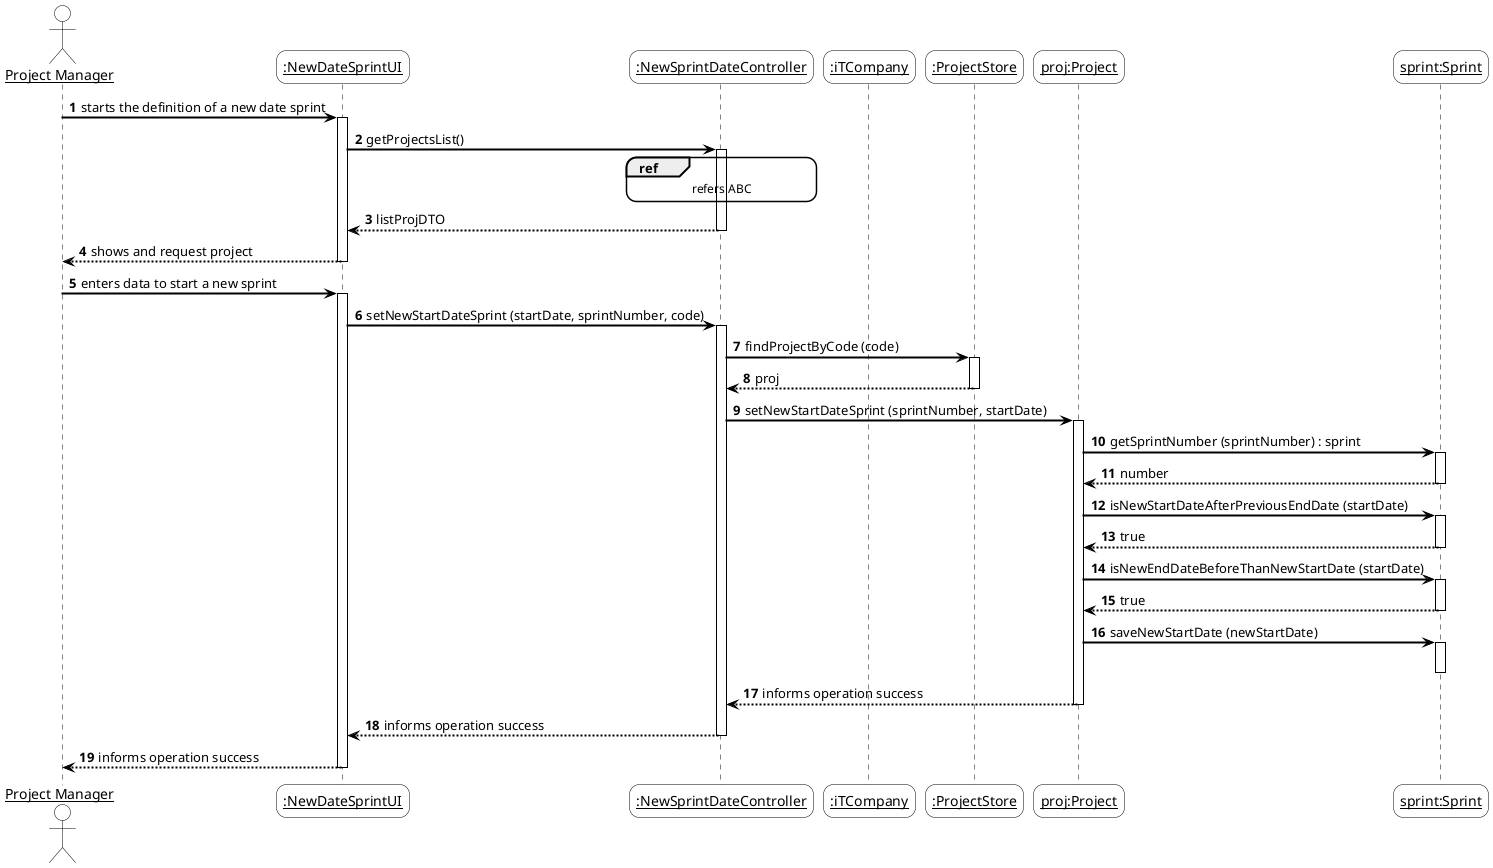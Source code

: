 @startuml
'https://plantuml.com/sequence-diagram
skinparam sequenceArrowThickness 2
skinparam roundcorner 20
skinparam maxmessagesize 0
skinparam sequenceParticipant underline

skinparam sequence {
ArrowColor black
ActorBorderColor #black
LifeLineBorderColor black
LifeLineBackgroundColor white

ParticipantBorderColor black
ParticipantBackgroundColor #blank
ParticipantFontName Aapex
ParticipantFontSize 14
ParticipantFontColor black

ActorBackgroundColor #blank
ActorFontColor black
ActorFontSize 14
ActorFontName Aapex
}

autonumber
actor "Project Manager" as PM
Participant ":NewDateSprintUI" as UI
Participant ":NewSprintDateController" as Controller
Participant ":iTCompany" as iT
Participant ":ProjectStore" as Store
Participant "proj:Project" as pj
Participant "sprint:Sprint" as sprint


PM -> UI : starts the definition of a new date sprint
activate UI
UI -> Controller : getProjectsList()
activate Controller
ref over Controller
refers ABC
end ref

Controller --> UI : listProjDTO
deactivate Controller
UI --> PM : shows and request project
deactivate UI
PM -> UI : enters data to start a new sprint
activate UI
UI -> Controller : setNewStartDateSprint (startDate, sprintNumber, code)
activate  Controller
Controller -> Store : findProjectByCode (code)
activate Store
Controller <-- Store : proj
deactivate Store
Controller -> pj : setNewStartDateSprint (sprintNumber, startDate)
activate pj
pj -> sprint : getSprintNumber (sprintNumber) : sprint
activate sprint
sprint --> pj : number
deactivate sprint
pj -> sprint : isNewStartDateAfterPreviousEndDate (startDate)
activate sprint
sprint --> pj : true
deactivate sprint
pj -> sprint : isNewEndDateBeforeThanNewStartDate (startDate)
activate sprint
sprint --> pj : true
deactivate sprint
pj -> sprint : saveNewStartDate (newStartDate)
activate sprint
deactivate sprint
Controller <-- pj : informs operation success
deactivate pj
UI <-- Controller : informs operation success
deactivate Controller
PM <-- UI : informs operation success
deactivate UI

@enduml